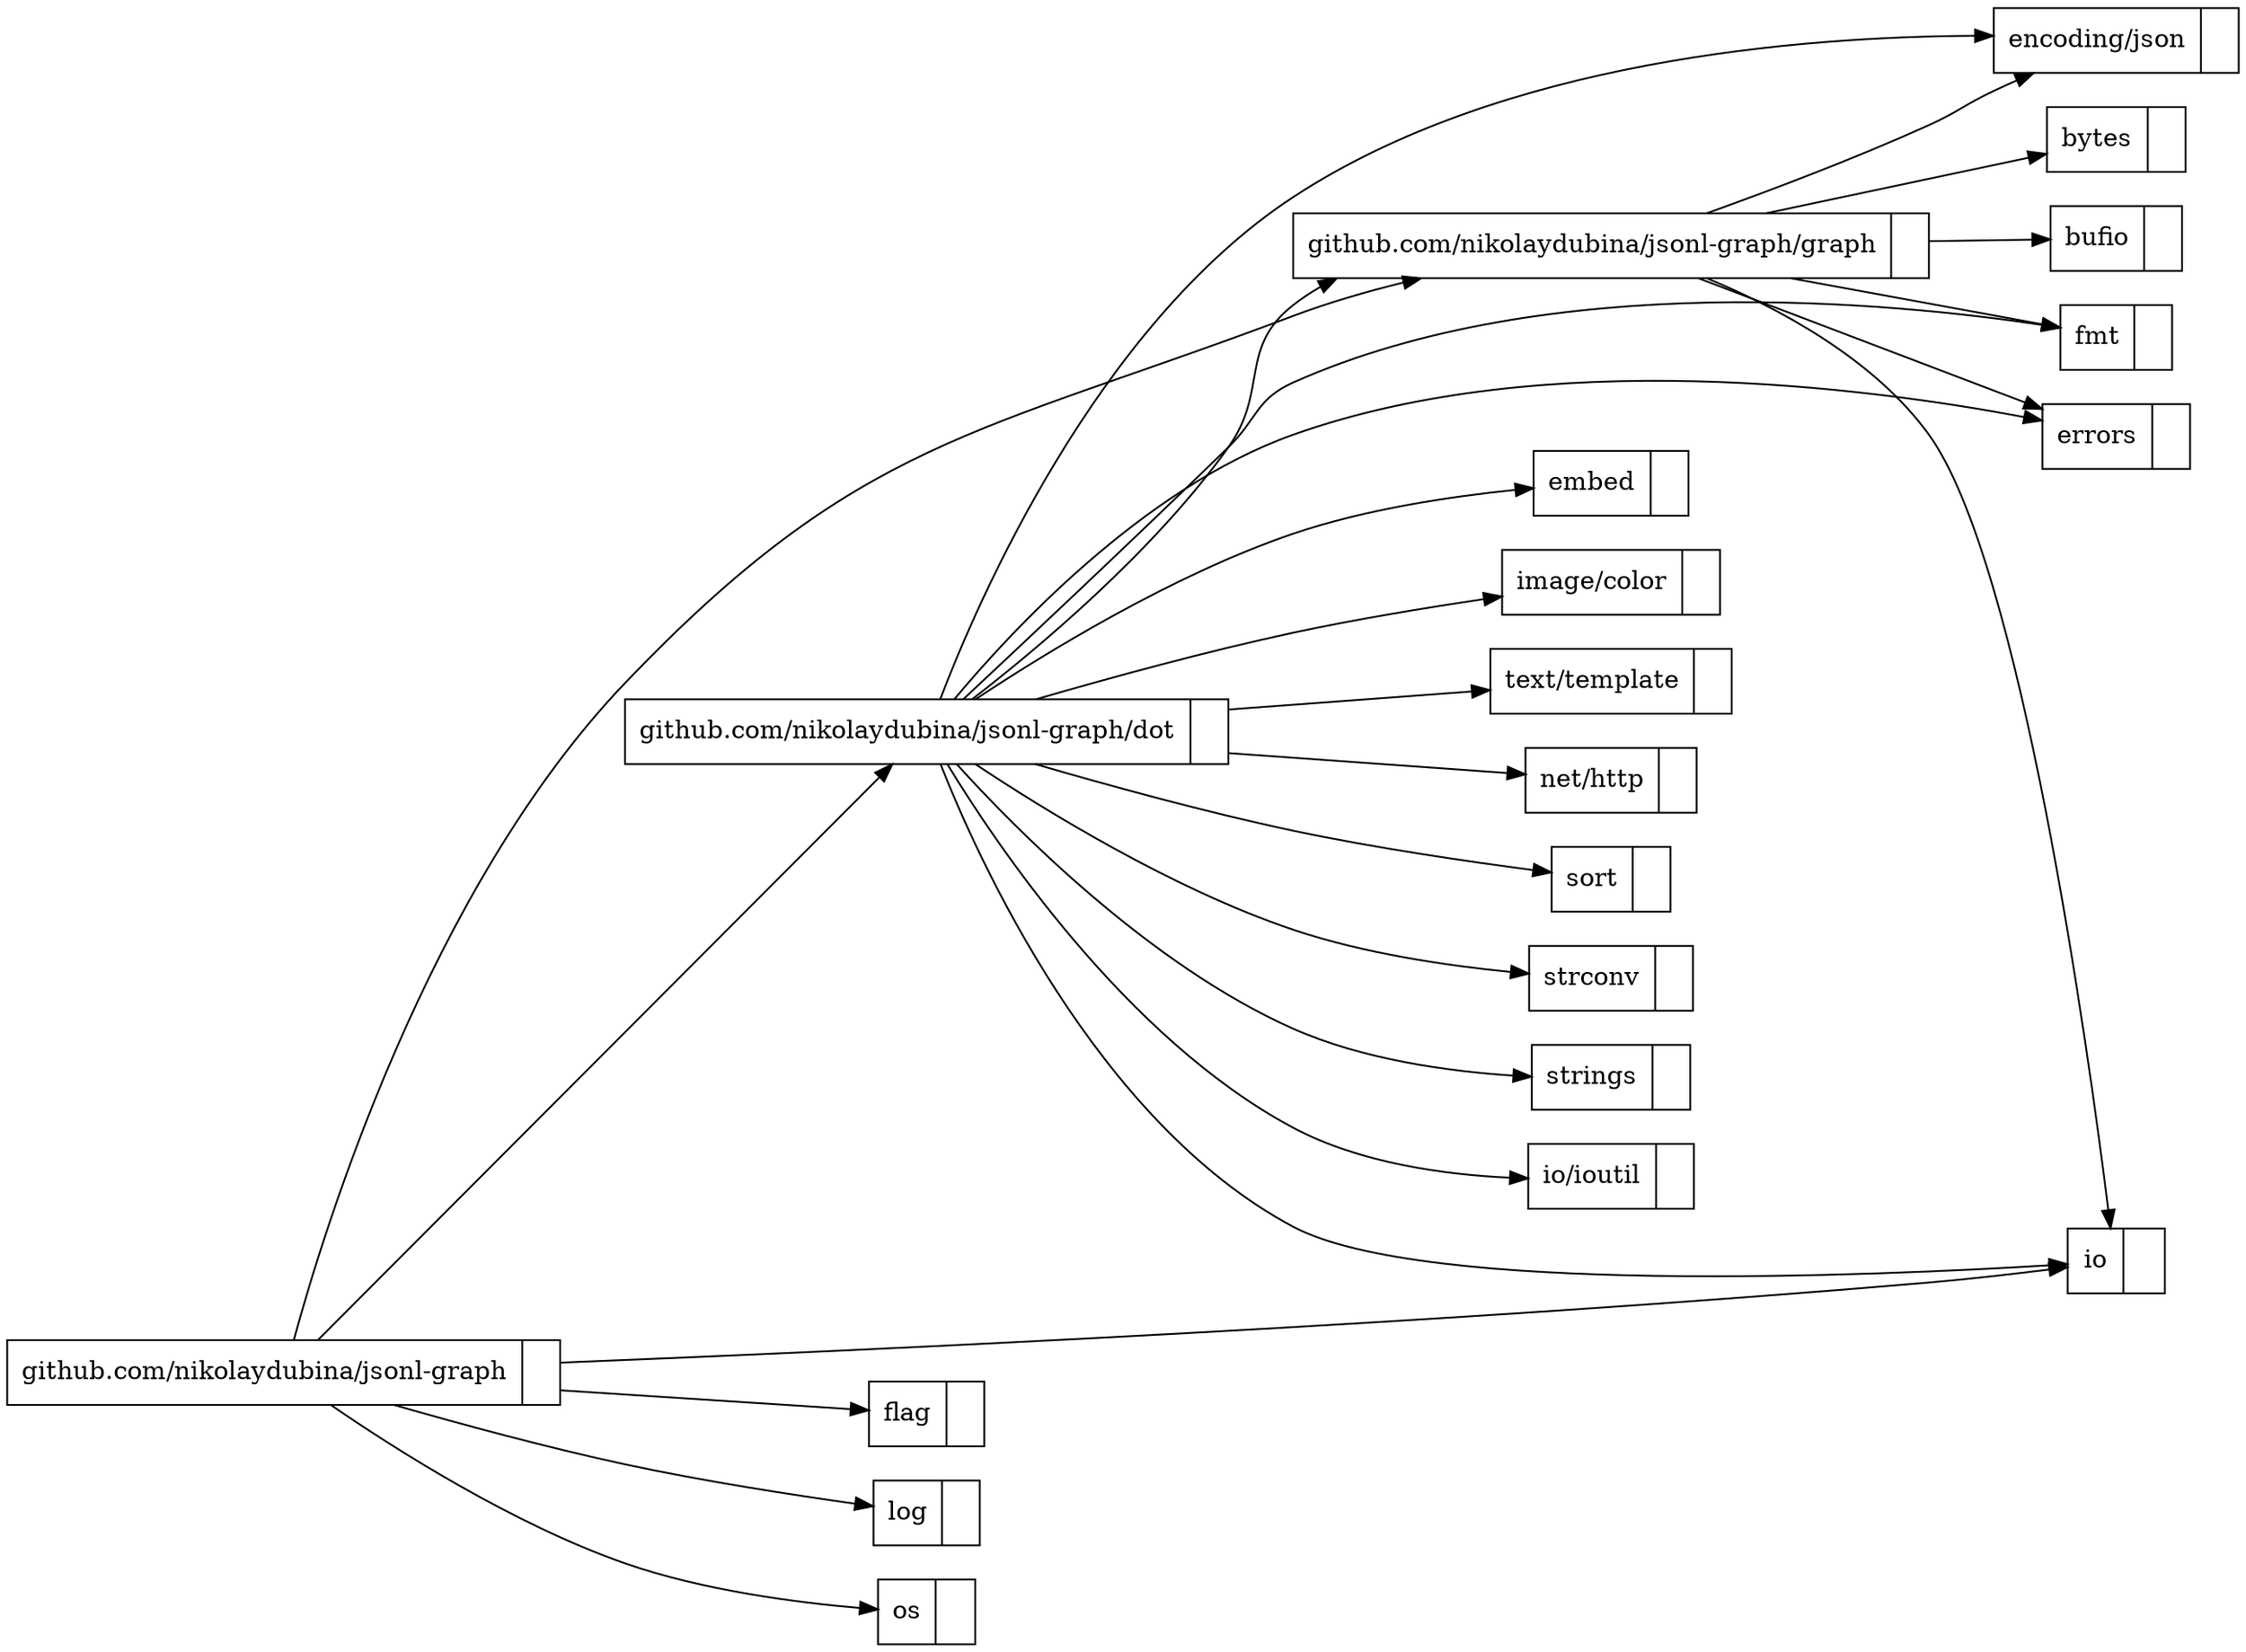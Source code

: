 digraph G {
rankdir=LR
"text/template"
[
shape=record
label="{ text/template |  }"
]

"net/http"
[
shape=record
label="{ net/http |  }"
]

"sort"
[
shape=record
label="{ sort |  }"
]

"strconv"
[
shape=record
label="{ strconv |  }"
]

"strings"
[
shape=record
label="{ strings |  }"
]

"io/ioutil"
[
shape=record
label="{ io/ioutil |  }"
]

"github.com/nikolaydubina/jsonl-graph"
[
shape=record
label="{ github.com/nikolaydubina/jsonl-graph |  }"
]

"flag"
[
shape=record
label="{ flag |  }"
]

"bufio"
[
shape=record
label="{ bufio |  }"
]

"errors"
[
shape=record
label="{ errors |  }"
]

"io"
[
shape=record
label="{ io |  }"
]

"github.com/nikolaydubina/jsonl-graph/dot"
[
shape=record
label="{ github.com/nikolaydubina/jsonl-graph/dot |  }"
]

"github.com/nikolaydubina/jsonl-graph/graph"
[
shape=record
label="{ github.com/nikolaydubina/jsonl-graph/graph |  }"
]

"embed"
[
shape=record
label="{ embed |  }"
]

"log"
[
shape=record
label="{ log |  }"
]

"os"
[
shape=record
label="{ os |  }"
]

"bytes"
[
shape=record
label="{ bytes |  }"
]

"encoding/json"
[
shape=record
label="{ encoding/json |  }"
]

"fmt"
[
shape=record
label="{ fmt |  }"
]

"image/color"
[
shape=record
label="{ image/color |  }"
]

"github.com/nikolaydubina/jsonl-graph/dot" -> "sort"
"github.com/nikolaydubina/jsonl-graph" -> "io"
"github.com/nikolaydubina/jsonl-graph/dot" -> "embed"
"github.com/nikolaydubina/jsonl-graph/dot" -> "github.com/nikolaydubina/jsonl-graph/graph"
"github.com/nikolaydubina/jsonl-graph/graph" -> "encoding/json"
"github.com/nikolaydubina/jsonl-graph/dot" -> "errors"
"github.com/nikolaydubina/jsonl-graph/dot" -> "image/color"
"github.com/nikolaydubina/jsonl-graph/dot" -> "text/template"
"github.com/nikolaydubina/jsonl-graph" -> "github.com/nikolaydubina/jsonl-graph/dot"
"github.com/nikolaydubina/jsonl-graph" -> "log"
"github.com/nikolaydubina/jsonl-graph/graph" -> "bufio"
"github.com/nikolaydubina/jsonl-graph/graph" -> "bytes"
"github.com/nikolaydubina/jsonl-graph/dot" -> "io/ioutil"
"github.com/nikolaydubina/jsonl-graph/dot" -> "net/http"
"github.com/nikolaydubina/jsonl-graph/dot" -> "strconv"
"github.com/nikolaydubina/jsonl-graph/dot" -> "strings"
"github.com/nikolaydubina/jsonl-graph" -> "flag"
"github.com/nikolaydubina/jsonl-graph" -> "os"
"github.com/nikolaydubina/jsonl-graph/graph" -> "fmt"
"github.com/nikolaydubina/jsonl-graph/dot" -> "encoding/json"
"github.com/nikolaydubina/jsonl-graph/dot" -> "fmt"
"github.com/nikolaydubina/jsonl-graph/dot" -> "io"
"github.com/nikolaydubina/jsonl-graph" -> "github.com/nikolaydubina/jsonl-graph/graph"
"github.com/nikolaydubina/jsonl-graph/graph" -> "errors"
"github.com/nikolaydubina/jsonl-graph/graph" -> "io"
}
